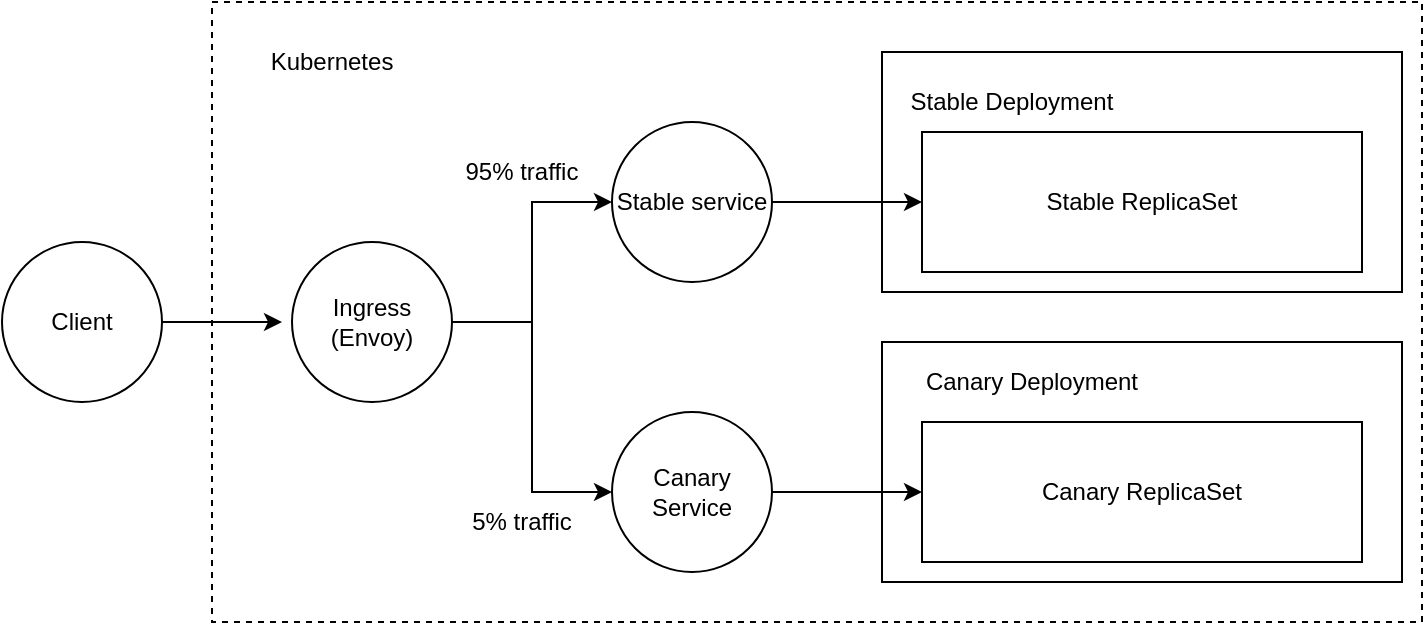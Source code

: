 <mxfile version="13.10.0" type="google"><diagram id="1Mp5fZsDPhP9i4A5wnCB" name="Page-1"><mxGraphModel dx="1306" dy="672" grid="1" gridSize="10" guides="1" tooltips="1" connect="1" arrows="1" fold="1" page="1" pageScale="1" pageWidth="850" pageHeight="1100" math="0" shadow="0"><root><mxCell id="0"/><mxCell id="1" parent="0"/><mxCell id="xVqWDz8u5JaNYHsnXkfC-21" value="" style="rounded=0;whiteSpace=wrap;html=1;dashed=1;" vertex="1" parent="1"><mxGeometry x="145" y="40" width="605" height="310" as="geometry"/></mxCell><mxCell id="xVqWDz8u5JaNYHsnXkfC-18" style="edgeStyle=orthogonalEdgeStyle;rounded=0;orthogonalLoop=1;jettySize=auto;html=1;exitX=1;exitY=0.5;exitDx=0;exitDy=0;" edge="1" parent="1" source="xVqWDz8u5JaNYHsnXkfC-2"><mxGeometry relative="1" as="geometry"><mxPoint x="180" y="200" as="targetPoint"/></mxGeometry></mxCell><mxCell id="xVqWDz8u5JaNYHsnXkfC-2" value="Client" style="ellipse;whiteSpace=wrap;html=1;aspect=fixed;" vertex="1" parent="1"><mxGeometry x="40" y="160" width="80" height="80" as="geometry"/></mxCell><mxCell id="xVqWDz8u5JaNYHsnXkfC-3" value="Stable service" style="ellipse;whiteSpace=wrap;html=1;aspect=fixed;" vertex="1" parent="1"><mxGeometry x="345" y="100" width="80" height="80" as="geometry"/></mxCell><mxCell id="xVqWDz8u5JaNYHsnXkfC-4" value="Canary Service" style="ellipse;whiteSpace=wrap;html=1;aspect=fixed;" vertex="1" parent="1"><mxGeometry x="345" y="245" width="80" height="80" as="geometry"/></mxCell><mxCell id="xVqWDz8u5JaNYHsnXkfC-7" value="" style="rounded=0;whiteSpace=wrap;html=1;" vertex="1" parent="1"><mxGeometry x="480" y="65" width="260" height="120" as="geometry"/></mxCell><mxCell id="xVqWDz8u5JaNYHsnXkfC-8" value="Stable ReplicaSet" style="rounded=0;whiteSpace=wrap;html=1;" vertex="1" parent="1"><mxGeometry x="500" y="105" width="220" height="70" as="geometry"/></mxCell><mxCell id="xVqWDz8u5JaNYHsnXkfC-9" value="Stable Deployment" style="text;html=1;strokeColor=none;fillColor=none;align=center;verticalAlign=middle;whiteSpace=wrap;rounded=0;" vertex="1" parent="1"><mxGeometry x="480" y="80" width="130" height="20" as="geometry"/></mxCell><mxCell id="xVqWDz8u5JaNYHsnXkfC-13" value="" style="rounded=0;whiteSpace=wrap;html=1;" vertex="1" parent="1"><mxGeometry x="480" y="210" width="260" height="120" as="geometry"/></mxCell><mxCell id="xVqWDz8u5JaNYHsnXkfC-14" value="Canary ReplicaSet" style="rounded=0;whiteSpace=wrap;html=1;" vertex="1" parent="1"><mxGeometry x="500" y="250" width="220" height="70" as="geometry"/></mxCell><mxCell id="xVqWDz8u5JaNYHsnXkfC-15" value="Canary Deployment" style="text;html=1;strokeColor=none;fillColor=none;align=center;verticalAlign=middle;whiteSpace=wrap;rounded=0;" vertex="1" parent="1"><mxGeometry x="490" y="220" width="130" height="20" as="geometry"/></mxCell><mxCell id="xVqWDz8u5JaNYHsnXkfC-20" style="edgeStyle=orthogonalEdgeStyle;rounded=0;orthogonalLoop=1;jettySize=auto;html=1;" edge="1" parent="1" source="xVqWDz8u5JaNYHsnXkfC-17" target="xVqWDz8u5JaNYHsnXkfC-3"><mxGeometry relative="1" as="geometry"/></mxCell><mxCell id="xVqWDz8u5JaNYHsnXkfC-25" style="edgeStyle=orthogonalEdgeStyle;rounded=0;orthogonalLoop=1;jettySize=auto;html=1;entryX=0;entryY=0.5;entryDx=0;entryDy=0;" edge="1" parent="1" source="xVqWDz8u5JaNYHsnXkfC-17" target="xVqWDz8u5JaNYHsnXkfC-4"><mxGeometry relative="1" as="geometry"/></mxCell><mxCell id="xVqWDz8u5JaNYHsnXkfC-17" value="Ingress&lt;br&gt;(Envoy)" style="ellipse;whiteSpace=wrap;html=1;aspect=fixed;" vertex="1" parent="1"><mxGeometry x="185" y="160" width="80" height="80" as="geometry"/></mxCell><mxCell id="xVqWDz8u5JaNYHsnXkfC-22" style="edgeStyle=orthogonalEdgeStyle;rounded=0;orthogonalLoop=1;jettySize=auto;html=1;" edge="1" parent="1" source="xVqWDz8u5JaNYHsnXkfC-3" target="xVqWDz8u5JaNYHsnXkfC-8"><mxGeometry relative="1" as="geometry"/></mxCell><mxCell id="xVqWDz8u5JaNYHsnXkfC-23" value="Kubernetes" style="text;html=1;strokeColor=none;fillColor=none;align=center;verticalAlign=middle;whiteSpace=wrap;rounded=0;" vertex="1" parent="1"><mxGeometry x="185" y="60" width="40" height="20" as="geometry"/></mxCell><mxCell id="xVqWDz8u5JaNYHsnXkfC-26" style="edgeStyle=orthogonalEdgeStyle;rounded=0;orthogonalLoop=1;jettySize=auto;html=1;" edge="1" parent="1" source="xVqWDz8u5JaNYHsnXkfC-4" target="xVqWDz8u5JaNYHsnXkfC-14"><mxGeometry relative="1" as="geometry"/></mxCell><mxCell id="xVqWDz8u5JaNYHsnXkfC-27" value="95% traffic" style="text;html=1;strokeColor=none;fillColor=none;align=center;verticalAlign=middle;whiteSpace=wrap;rounded=0;dashed=1;" vertex="1" parent="1"><mxGeometry x="265" y="115" width="70" height="20" as="geometry"/></mxCell><mxCell id="xVqWDz8u5JaNYHsnXkfC-28" value="5% traffic" style="text;html=1;strokeColor=none;fillColor=none;align=center;verticalAlign=middle;whiteSpace=wrap;rounded=0;dashed=1;" vertex="1" parent="1"><mxGeometry x="265" y="290" width="70" height="20" as="geometry"/></mxCell></root></mxGraphModel></diagram></mxfile>